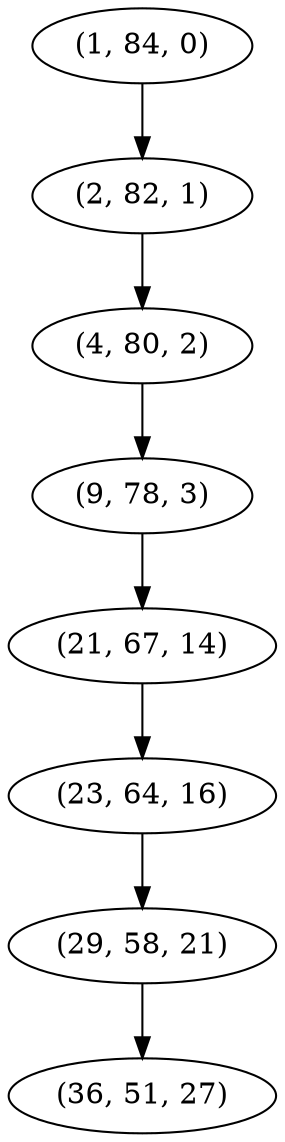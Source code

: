 digraph tree {
    "(1, 84, 0)";
    "(2, 82, 1)";
    "(4, 80, 2)";
    "(9, 78, 3)";
    "(21, 67, 14)";
    "(23, 64, 16)";
    "(29, 58, 21)";
    "(36, 51, 27)";
    "(1, 84, 0)" -> "(2, 82, 1)";
    "(2, 82, 1)" -> "(4, 80, 2)";
    "(4, 80, 2)" -> "(9, 78, 3)";
    "(9, 78, 3)" -> "(21, 67, 14)";
    "(21, 67, 14)" -> "(23, 64, 16)";
    "(23, 64, 16)" -> "(29, 58, 21)";
    "(29, 58, 21)" -> "(36, 51, 27)";
}

